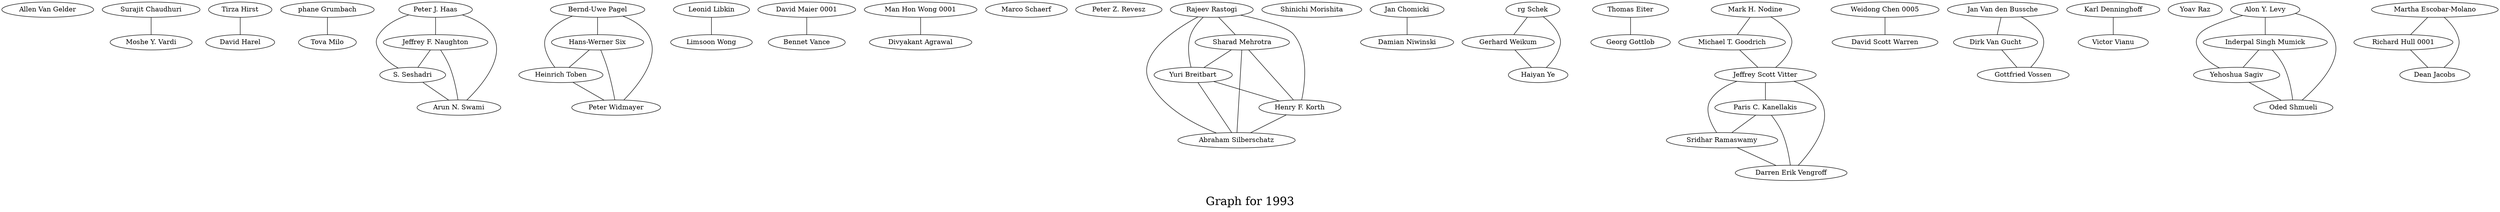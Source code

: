 /*****
Graph for 1993
*****/

graph G {
  graph [splines=true overlap=false]
  node  [shape=ellipse, width=0.3, height=0.3]
  0 [label="Allen Van Gelder"];
  1 [label="Surajit Chaudhuri"];
  2 [label="Moshe Y. Vardi"];
  3 [label="Tirza Hirst"];
  4 [label="David Harel"];
  5 [label="phane Grumbach"];
  6 [label="Tova Milo"];
  7 [label="Peter J. Haas"];
  8 [label="Jeffrey F. Naughton"];
  9 [label="S. Seshadri"];
  10 [label="Arun N. Swami"];
  11 [label="Bernd-Uwe Pagel"];
  12 [label="Hans-Werner Six"];
  13 [label="Heinrich Toben"];
  14 [label="Peter Widmayer"];
  15 [label="Leonid Libkin"];
  16 [label="Limsoon Wong"];
  17 [label="David Maier 0001"];
  18 [label="Bennet Vance"];
  19 [label="Man Hon Wong 0001"];
  20 [label="Divyakant Agrawal"];
  21 [label="Marco Schaerf"];
  22 [label="Peter Z. Revesz"];
  23 [label="Rajeev Rastogi"];
  24 [label="Sharad Mehrotra"];
  25 [label="Yuri Breitbart"];
  26 [label="Henry F. Korth"];
  27 [label="Abraham Silberschatz"];
  28 [label="Shinichi Morishita"];
  29 [label="Jan Chomicki"];
  30 [label="Damian Niwinski"];
  31 [label="rg Schek"];
  32 [label="Gerhard Weikum"];
  33 [label="Haiyan Ye"];
  34 [label="Thomas Eiter"];
  35 [label="Georg Gottlob"];
  36 [label="Mark H. Nodine"];
  37 [label="Michael T. Goodrich"];
  38 [label="Jeffrey Scott Vitter"];
  39 [label="Weidong Chen 0005"];
  40 [label="David Scott Warren"];
  41 [label="Jan Van den Bussche"];
  42 [label="Dirk Van Gucht"];
  43 [label="Gottfried Vossen"];
  44 [label="Paris C. Kanellakis"];
  45 [label="Sridhar Ramaswamy"];
  46 [label="Darren Erik Vengroff"];
  47 [label="Karl Denninghoff"];
  48 [label="Victor Vianu"];
  49 [label="Yoav Raz"];
  50 [label="Alon Y. Levy"];
  51 [label="Inderpal Singh Mumick"];
  52 [label="Yehoshua Sagiv"];
  53 [label="Oded Shmueli"];
  54 [label="Martha Escobar-Molano"];
  55 [label="Richard Hull 0001"];
  56 [label="Dean Jacobs"];
  1 -- 2;
  3 -- 4;
  5 -- 6;
  7 -- 8;
  7 -- 9;
  7 -- 10;
  8 -- 9;
  8 -- 10;
  9 -- 10;
  11 -- 12;
  11 -- 13;
  11 -- 14;
  12 -- 13;
  12 -- 14;
  13 -- 14;
  15 -- 16;
  17 -- 18;
  19 -- 20;
  23 -- 24;
  23 -- 25;
  23 -- 26;
  23 -- 27;
  24 -- 25;
  24 -- 26;
  24 -- 27;
  25 -- 26;
  25 -- 27;
  26 -- 27;
  29 -- 30;
  31 -- 32;
  31 -- 33;
  32 -- 33;
  34 -- 35;
  36 -- 37;
  36 -- 38;
  37 -- 38;
  38 -- 44;
  38 -- 45;
  38 -- 46;
  39 -- 40;
  41 -- 42;
  41 -- 43;
  42 -- 43;
  44 -- 45;
  44 -- 46;
  45 -- 46;
  47 -- 48;
  50 -- 51;
  50 -- 52;
  50 -- 53;
  51 -- 52;
  51 -- 53;
  52 -- 53;
  54 -- 55;
  54 -- 56;
  55 -- 56;
  label = "\nGraph for 1993\n";  fontsize=24;
}
